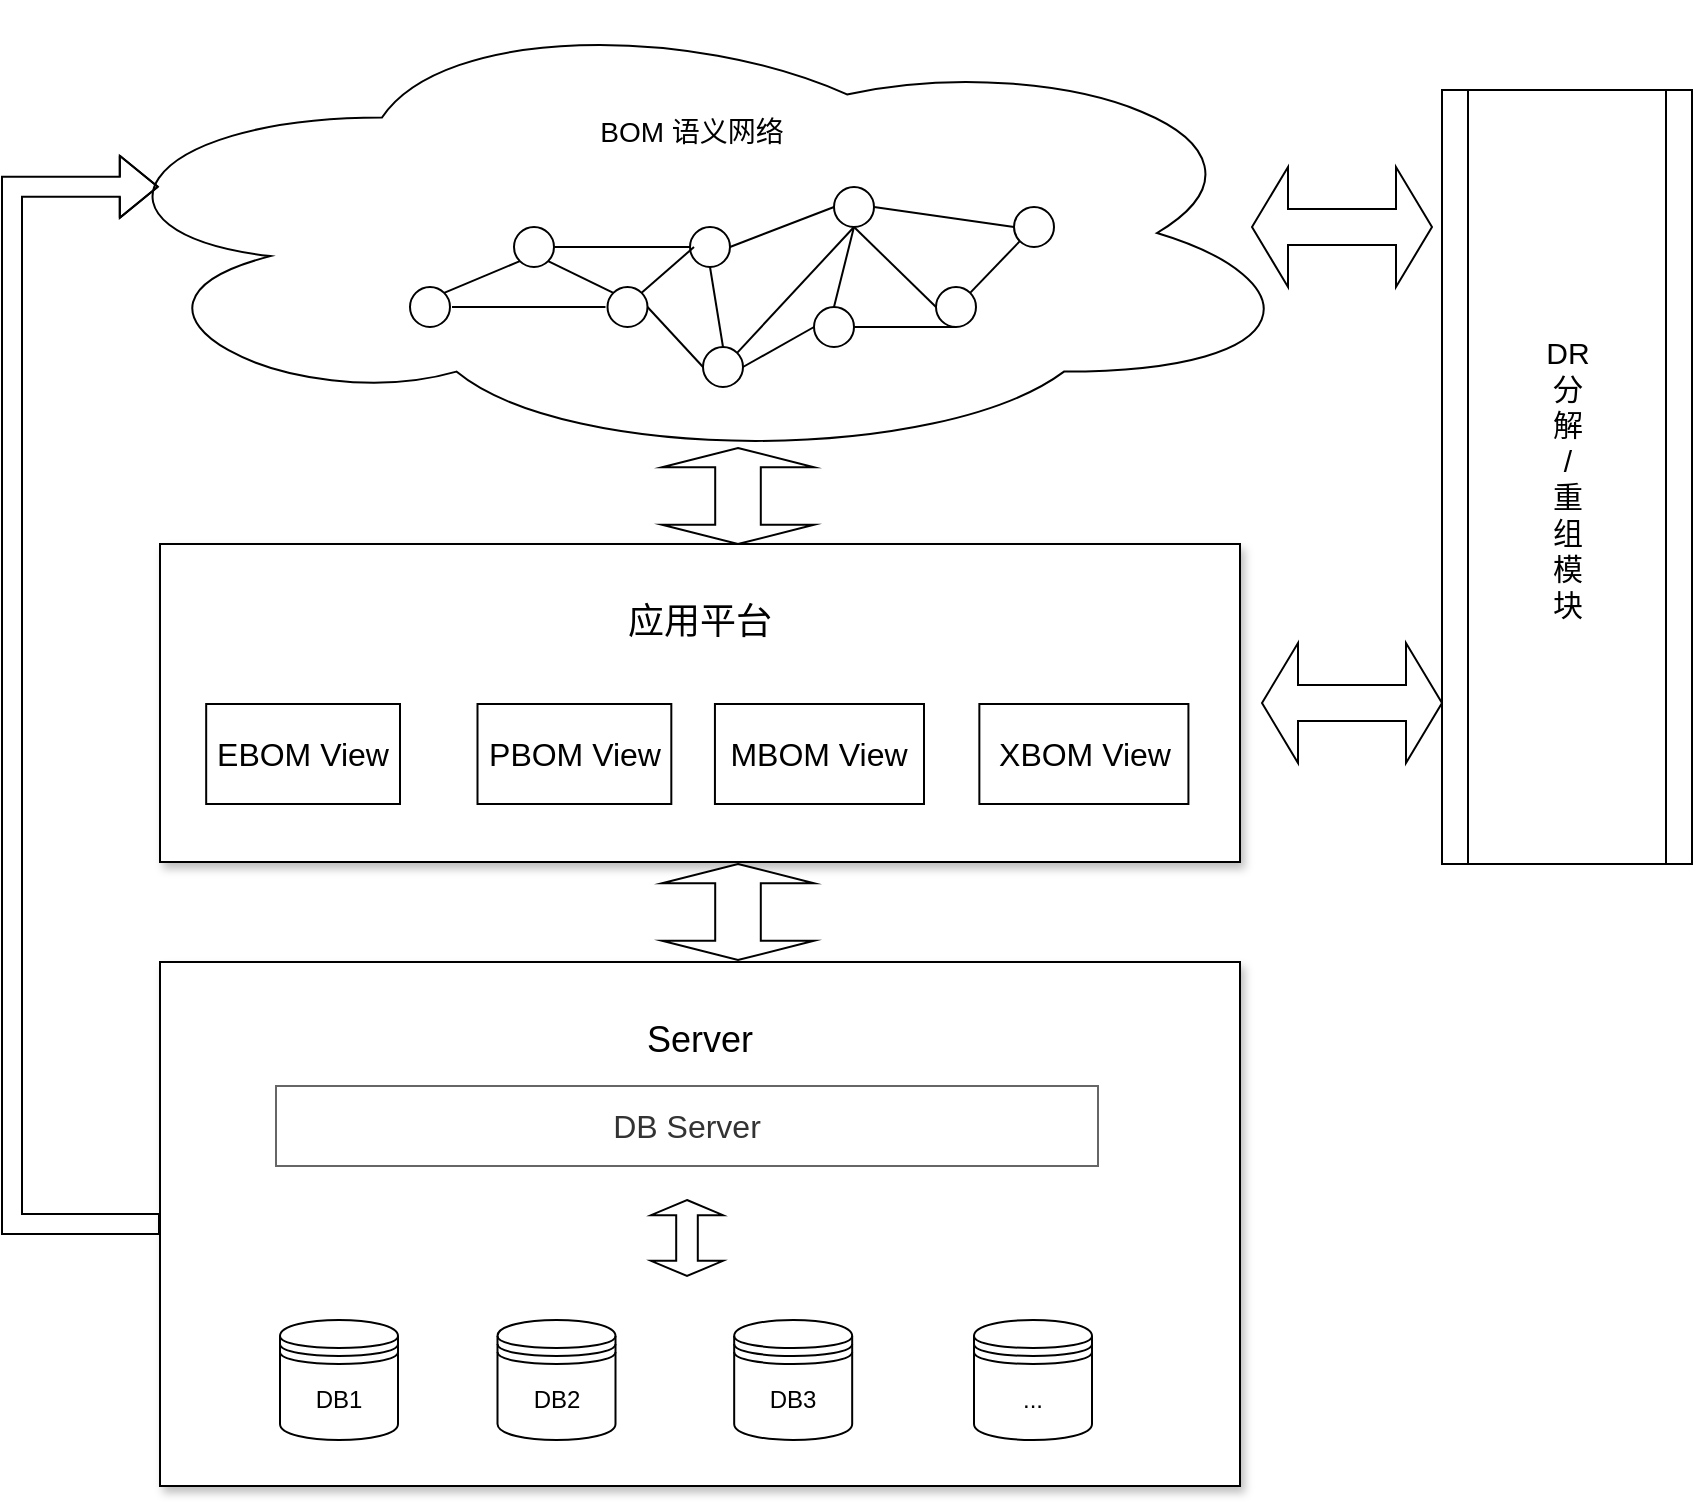 <mxfile version="17.0.0" type="github">
  <diagram id="wF1ed776lyYu1ONlH215" name="Page-1">
    <mxGraphModel dx="1297" dy="113" grid="1" gridSize="10" guides="1" tooltips="1" connect="1" arrows="1" fold="1" page="1" pageScale="1" pageWidth="827" pageHeight="1169" math="0" shadow="0">
      <root>
        <mxCell id="0" />
        <mxCell id="1" parent="0" />
        <mxCell id="866xvx7asvDeFkCteNUr-133" value="&lt;font style=&quot;font-size: 18px&quot;&gt;&lt;br&gt;应用平台&lt;/font&gt;" style="whiteSpace=wrap;html=1;shadow=1;fontSize=16;verticalAlign=top;" parent="1" vertex="1">
          <mxGeometry x="514" y="1440" width="540" height="159" as="geometry" />
        </mxCell>
        <mxCell id="866xvx7asvDeFkCteNUr-1" value="&lt;br style=&quot;font-size: 14px&quot;&gt;&lt;br style=&quot;font-size: 14px&quot;&gt;&lt;br style=&quot;font-size: 14px&quot;&gt;BOM 语义网络" style="ellipse;shape=cloud;whiteSpace=wrap;html=1;verticalAlign=top;fontSize=14;" parent="1" vertex="1">
          <mxGeometry x="470" y="1169" width="620" height="231" as="geometry" />
        </mxCell>
        <mxCell id="866xvx7asvDeFkCteNUr-2" value="" style="ellipse;whiteSpace=wrap;html=1;aspect=fixed;verticalAlign=middle;fillColor=none;strokeColor=#000000;" parent="1" vertex="1">
          <mxGeometry x="639" y="1311.5" width="20" height="20" as="geometry" />
        </mxCell>
        <mxCell id="866xvx7asvDeFkCteNUr-3" value="" style="ellipse;whiteSpace=wrap;html=1;aspect=fixed;verticalAlign=middle;fillColor=none;strokeColor=#000000;" parent="1" vertex="1">
          <mxGeometry x="691" y="1281.5" width="20" height="20" as="geometry" />
        </mxCell>
        <mxCell id="866xvx7asvDeFkCteNUr-4" value="" style="ellipse;whiteSpace=wrap;html=1;aspect=fixed;verticalAlign=middle;fillColor=none;strokeColor=#000000;" parent="1" vertex="1">
          <mxGeometry x="941" y="1271.5" width="20" height="20" as="geometry" />
        </mxCell>
        <mxCell id="866xvx7asvDeFkCteNUr-5" value="" style="ellipse;whiteSpace=wrap;html=1;aspect=fixed;verticalAlign=middle;fillColor=none;strokeColor=#000000;fontColor=#333333;" parent="1" vertex="1">
          <mxGeometry x="902" y="1311.5" width="20" height="20" as="geometry" />
        </mxCell>
        <mxCell id="866xvx7asvDeFkCteNUr-6" value="" style="ellipse;whiteSpace=wrap;html=1;aspect=fixed;verticalAlign=middle;fillColor=none;strokeColor=#000000;" parent="1" vertex="1">
          <mxGeometry x="841" y="1321.5" width="20" height="20" as="geometry" />
        </mxCell>
        <mxCell id="866xvx7asvDeFkCteNUr-7" value="" style="ellipse;whiteSpace=wrap;html=1;aspect=fixed;verticalAlign=middle;fillColor=none;strokeColor=#000000;fontColor=#333333;" parent="1" vertex="1">
          <mxGeometry x="785.5" y="1341.5" width="20" height="20" as="geometry" />
        </mxCell>
        <mxCell id="866xvx7asvDeFkCteNUr-8" value="" style="ellipse;whiteSpace=wrap;html=1;aspect=fixed;verticalAlign=middle;fillColor=none;strokeColor=#000000;" parent="1" vertex="1">
          <mxGeometry x="779" y="1281.5" width="20" height="20" as="geometry" />
        </mxCell>
        <mxCell id="866xvx7asvDeFkCteNUr-9" value="" style="ellipse;whiteSpace=wrap;html=1;aspect=fixed;verticalAlign=middle;fillColor=none;strokeColor=#000000;" parent="1" vertex="1">
          <mxGeometry x="737.75" y="1311.5" width="20" height="20" as="geometry" />
        </mxCell>
        <mxCell id="866xvx7asvDeFkCteNUr-10" value="" style="ellipse;whiteSpace=wrap;html=1;aspect=fixed;verticalAlign=middle;fillColor=none;strokeColor=#000000;" parent="1" vertex="1">
          <mxGeometry x="851" y="1261.5" width="20" height="20" as="geometry" />
        </mxCell>
        <mxCell id="866xvx7asvDeFkCteNUr-11" value="" style="endArrow=none;html=1;exitX=1;exitY=0.5;exitDx=0;exitDy=0;entryX=0;entryY=0.5;entryDx=0;entryDy=0;" parent="1" source="866xvx7asvDeFkCteNUr-3" target="866xvx7asvDeFkCteNUr-8" edge="1">
          <mxGeometry width="50" height="50" relative="1" as="geometry">
            <mxPoint x="791" y="1311.5" as="sourcePoint" />
            <mxPoint x="841" y="1261.5" as="targetPoint" />
          </mxGeometry>
        </mxCell>
        <mxCell id="866xvx7asvDeFkCteNUr-12" value="" style="endArrow=none;html=1;entryX=0;entryY=0.5;entryDx=0;entryDy=0;" parent="1" edge="1">
          <mxGeometry width="50" height="50" relative="1" as="geometry">
            <mxPoint x="660" y="1321.5" as="sourcePoint" />
            <mxPoint x="736.75" y="1321.5" as="targetPoint" />
          </mxGeometry>
        </mxCell>
        <mxCell id="866xvx7asvDeFkCteNUr-13" value="" style="endArrow=none;html=1;exitX=1;exitY=0;exitDx=0;exitDy=0;entryX=0;entryY=1;entryDx=0;entryDy=0;" parent="1" source="866xvx7asvDeFkCteNUr-2" target="866xvx7asvDeFkCteNUr-3" edge="1">
          <mxGeometry width="50" height="50" relative="1" as="geometry">
            <mxPoint x="791" y="1311.5" as="sourcePoint" />
            <mxPoint x="841" y="1261.5" as="targetPoint" />
          </mxGeometry>
        </mxCell>
        <mxCell id="866xvx7asvDeFkCteNUr-14" value="" style="endArrow=none;html=1;exitX=1;exitY=1;exitDx=0;exitDy=0;entryX=0;entryY=0;entryDx=0;entryDy=0;" parent="1" source="866xvx7asvDeFkCteNUr-3" target="866xvx7asvDeFkCteNUr-9" edge="1">
          <mxGeometry width="50" height="50" relative="1" as="geometry">
            <mxPoint x="791" y="1311.5" as="sourcePoint" />
            <mxPoint x="841" y="1261.5" as="targetPoint" />
          </mxGeometry>
        </mxCell>
        <mxCell id="866xvx7asvDeFkCteNUr-15" value="" style="endArrow=none;html=1;exitX=1;exitY=0;exitDx=0;exitDy=0;" parent="1" source="866xvx7asvDeFkCteNUr-9" edge="1">
          <mxGeometry width="50" height="50" relative="1" as="geometry">
            <mxPoint x="791" y="1311.5" as="sourcePoint" />
            <mxPoint x="781" y="1291.5" as="targetPoint" />
          </mxGeometry>
        </mxCell>
        <mxCell id="866xvx7asvDeFkCteNUr-16" value="" style="endArrow=none;html=1;exitX=0.5;exitY=1;exitDx=0;exitDy=0;entryX=0.5;entryY=0;entryDx=0;entryDy=0;" parent="1" source="866xvx7asvDeFkCteNUr-8" target="866xvx7asvDeFkCteNUr-7" edge="1">
          <mxGeometry width="50" height="50" relative="1" as="geometry">
            <mxPoint x="791" y="1311.5" as="sourcePoint" />
            <mxPoint x="841" y="1261.5" as="targetPoint" />
          </mxGeometry>
        </mxCell>
        <mxCell id="866xvx7asvDeFkCteNUr-17" value="" style="endArrow=none;html=1;exitX=1;exitY=0.5;exitDx=0;exitDy=0;entryX=0;entryY=0.5;entryDx=0;entryDy=0;" parent="1" source="866xvx7asvDeFkCteNUr-9" target="866xvx7asvDeFkCteNUr-7" edge="1">
          <mxGeometry width="50" height="50" relative="1" as="geometry">
            <mxPoint x="791" y="1311.5" as="sourcePoint" />
            <mxPoint x="841" y="1261.5" as="targetPoint" />
          </mxGeometry>
        </mxCell>
        <mxCell id="866xvx7asvDeFkCteNUr-18" value="" style="endArrow=none;html=1;exitX=1;exitY=0.5;exitDx=0;exitDy=0;entryX=0;entryY=0.5;entryDx=0;entryDy=0;" parent="1" source="866xvx7asvDeFkCteNUr-8" target="866xvx7asvDeFkCteNUr-10" edge="1">
          <mxGeometry width="50" height="50" relative="1" as="geometry">
            <mxPoint x="791" y="1311.5" as="sourcePoint" />
            <mxPoint x="841" y="1261.5" as="targetPoint" />
          </mxGeometry>
        </mxCell>
        <mxCell id="866xvx7asvDeFkCteNUr-19" value="" style="endArrow=none;html=1;exitX=1;exitY=0;exitDx=0;exitDy=0;entryX=0.5;entryY=1;entryDx=0;entryDy=0;" parent="1" source="866xvx7asvDeFkCteNUr-7" target="866xvx7asvDeFkCteNUr-10" edge="1">
          <mxGeometry width="50" height="50" relative="1" as="geometry">
            <mxPoint x="791" y="1311.5" as="sourcePoint" />
            <mxPoint x="841" y="1261.5" as="targetPoint" />
          </mxGeometry>
        </mxCell>
        <mxCell id="866xvx7asvDeFkCteNUr-20" value="" style="endArrow=none;html=1;entryX=0;entryY=0.5;entryDx=0;entryDy=0;exitX=0.5;exitY=1;exitDx=0;exitDy=0;" parent="1" source="866xvx7asvDeFkCteNUr-10" target="866xvx7asvDeFkCteNUr-5" edge="1">
          <mxGeometry width="50" height="50" relative="1" as="geometry">
            <mxPoint x="791" y="1311.5" as="sourcePoint" />
            <mxPoint x="841" y="1261.5" as="targetPoint" />
          </mxGeometry>
        </mxCell>
        <mxCell id="866xvx7asvDeFkCteNUr-21" value="" style="endArrow=none;html=1;entryX=0;entryY=0.5;entryDx=0;entryDy=0;exitX=1;exitY=0.5;exitDx=0;exitDy=0;" parent="1" source="866xvx7asvDeFkCteNUr-7" target="866xvx7asvDeFkCteNUr-6" edge="1">
          <mxGeometry width="50" height="50" relative="1" as="geometry">
            <mxPoint x="791" y="1311.5" as="sourcePoint" />
            <mxPoint x="841" y="1261.5" as="targetPoint" />
          </mxGeometry>
        </mxCell>
        <mxCell id="866xvx7asvDeFkCteNUr-22" value="" style="endArrow=none;html=1;entryX=0.5;entryY=1;entryDx=0;entryDy=0;exitX=1;exitY=0.5;exitDx=0;exitDy=0;" parent="1" source="866xvx7asvDeFkCteNUr-6" target="866xvx7asvDeFkCteNUr-5" edge="1">
          <mxGeometry width="50" height="50" relative="1" as="geometry">
            <mxPoint x="791" y="1311.5" as="sourcePoint" />
            <mxPoint x="841" y="1261.5" as="targetPoint" />
          </mxGeometry>
        </mxCell>
        <mxCell id="866xvx7asvDeFkCteNUr-23" value="" style="endArrow=none;html=1;exitX=0.5;exitY=0;exitDx=0;exitDy=0;" parent="1" source="866xvx7asvDeFkCteNUr-6" edge="1">
          <mxGeometry width="50" height="50" relative="1" as="geometry">
            <mxPoint x="791" y="1311.5" as="sourcePoint" />
            <mxPoint x="861" y="1281.5" as="targetPoint" />
          </mxGeometry>
        </mxCell>
        <mxCell id="866xvx7asvDeFkCteNUr-24" value="" style="endArrow=none;html=1;entryX=0;entryY=0.5;entryDx=0;entryDy=0;exitX=1;exitY=0.5;exitDx=0;exitDy=0;" parent="1" source="866xvx7asvDeFkCteNUr-10" target="866xvx7asvDeFkCteNUr-4" edge="1">
          <mxGeometry width="50" height="50" relative="1" as="geometry">
            <mxPoint x="791" y="1311.5" as="sourcePoint" />
            <mxPoint x="841" y="1261.5" as="targetPoint" />
          </mxGeometry>
        </mxCell>
        <mxCell id="866xvx7asvDeFkCteNUr-25" value="" style="endArrow=none;html=1;exitX=0;exitY=1;exitDx=0;exitDy=0;entryX=1;entryY=0;entryDx=0;entryDy=0;" parent="1" source="866xvx7asvDeFkCteNUr-4" target="866xvx7asvDeFkCteNUr-5" edge="1">
          <mxGeometry width="50" height="50" relative="1" as="geometry">
            <mxPoint x="791" y="1311.5" as="sourcePoint" />
            <mxPoint x="841" y="1261.5" as="targetPoint" />
          </mxGeometry>
        </mxCell>
        <mxCell id="866xvx7asvDeFkCteNUr-106" value="&lt;font style=&quot;font-size: 16px&quot;&gt;EBOM View&lt;/font&gt;" style="whiteSpace=wrap;html=1;shadow=0;fontSize=18;fillColor=none;strokeColor=#000000;verticalAlign=middle;" parent="1" vertex="1">
          <mxGeometry x="537.09" y="1520" width="96.91" height="50" as="geometry" />
        </mxCell>
        <mxCell id="866xvx7asvDeFkCteNUr-107" value="PBOM View" style="whiteSpace=wrap;html=1;shadow=0;fontSize=16;fillColor=none;strokeColor=#000000;verticalAlign=middle;" parent="1" vertex="1">
          <mxGeometry x="672.75" y="1520" width="96.91" height="50" as="geometry" />
        </mxCell>
        <mxCell id="866xvx7asvDeFkCteNUr-108" value="&lt;font style=&quot;font-size: 16px&quot;&gt;M&lt;/font&gt;BOM View" style="whiteSpace=wrap;html=1;shadow=0;fontSize=16;fillColor=none;strokeColor=#000000;verticalAlign=middle;" parent="1" vertex="1">
          <mxGeometry x="791.47" y="1520" width="104.53" height="50" as="geometry" />
        </mxCell>
        <mxCell id="XBNtNL50qVj8fMVS0bAr-9" style="edgeStyle=orthogonalEdgeStyle;rounded=0;orthogonalLoop=1;jettySize=auto;html=1;entryX=0.07;entryY=0.4;entryDx=0;entryDy=0;entryPerimeter=0;fontSize=14;shape=flexArrow;strokeColor=default;fillColor=none;" edge="1" parent="1" source="866xvx7asvDeFkCteNUr-109" target="866xvx7asvDeFkCteNUr-1">
          <mxGeometry relative="1" as="geometry">
            <Array as="points">
              <mxPoint x="440" y="1780" />
              <mxPoint x="440" y="1261" />
            </Array>
          </mxGeometry>
        </mxCell>
        <mxCell id="866xvx7asvDeFkCteNUr-109" value="&lt;font style=&quot;font-size: 18px&quot;&gt;&lt;br&gt;Server&lt;/font&gt;" style="whiteSpace=wrap;html=1;shadow=1;fontSize=16;verticalAlign=top;" parent="1" vertex="1">
          <mxGeometry x="514" y="1649" width="540" height="262" as="geometry" />
        </mxCell>
        <mxCell id="866xvx7asvDeFkCteNUr-110" value="DB Server" style="whiteSpace=wrap;html=1;shadow=0;fontSize=16;fillColor=none;strokeColor=#666666;verticalAlign=middle;fontColor=#333333;" parent="1" vertex="1">
          <mxGeometry x="572" y="1711" width="411" height="40" as="geometry" />
        </mxCell>
        <mxCell id="866xvx7asvDeFkCteNUr-129" value="" style="shape=doubleArrow;whiteSpace=wrap;html=1;fontSize=10;verticalAlign=top;direction=south;" parent="1" vertex="1">
          <mxGeometry x="759.5" y="1768" width="36" height="38" as="geometry" />
        </mxCell>
        <mxCell id="866xvx7asvDeFkCteNUr-132" value="" style="shape=doubleArrow;whiteSpace=wrap;html=1;fontSize=10;verticalAlign=top;direction=south;" parent="1" vertex="1">
          <mxGeometry x="765" y="1392" width="76" height="48" as="geometry" />
        </mxCell>
        <mxCell id="866xvx7asvDeFkCteNUr-135" value="&lt;span style=&quot;font-size: 15px ; background-color: rgb(255 , 255 , 255)&quot;&gt;DR &lt;br&gt;分&lt;br&gt;解&lt;br&gt;/&lt;br&gt;重&lt;br&gt;组&lt;br&gt;模&lt;br&gt;块&lt;/span&gt;" style="shape=process;whiteSpace=wrap;html=1;backgroundOutline=1;fontSize=10;verticalAlign=middle;" parent="1" vertex="1">
          <mxGeometry x="1155" y="1213" width="125" height="387" as="geometry" />
        </mxCell>
        <mxCell id="XBNtNL50qVj8fMVS0bAr-1" value="DB1" style="shape=datastore;whiteSpace=wrap;html=1;" vertex="1" parent="1">
          <mxGeometry x="574" y="1828" width="59" height="60" as="geometry" />
        </mxCell>
        <mxCell id="XBNtNL50qVj8fMVS0bAr-2" value="DB2" style="shape=datastore;whiteSpace=wrap;html=1;" vertex="1" parent="1">
          <mxGeometry x="682.75" y="1828" width="59" height="60" as="geometry" />
        </mxCell>
        <mxCell id="XBNtNL50qVj8fMVS0bAr-3" value="DB3" style="shape=datastore;whiteSpace=wrap;html=1;" vertex="1" parent="1">
          <mxGeometry x="801.09" y="1828" width="59" height="60" as="geometry" />
        </mxCell>
        <mxCell id="XBNtNL50qVj8fMVS0bAr-4" value="..." style="shape=datastore;whiteSpace=wrap;html=1;" vertex="1" parent="1">
          <mxGeometry x="921" y="1828" width="59" height="60" as="geometry" />
        </mxCell>
        <mxCell id="XBNtNL50qVj8fMVS0bAr-5" value="&lt;font style=&quot;font-size: 16px&quot;&gt;X&lt;/font&gt;BOM View" style="whiteSpace=wrap;html=1;shadow=0;fontSize=16;fillColor=none;strokeColor=#000000;verticalAlign=middle;" vertex="1" parent="1">
          <mxGeometry x="923.68" y="1520" width="104.53" height="50" as="geometry" />
        </mxCell>
        <mxCell id="XBNtNL50qVj8fMVS0bAr-7" value="" style="shape=doubleArrow;whiteSpace=wrap;html=1;shadow=0;fontSize=14;strokeColor=#000000;fillColor=none;" vertex="1" parent="1">
          <mxGeometry x="1065" y="1489.5" width="90" height="60" as="geometry" />
        </mxCell>
        <mxCell id="XBNtNL50qVj8fMVS0bAr-8" value="" style="shape=doubleArrow;whiteSpace=wrap;html=1;shadow=0;fontSize=14;strokeColor=#000000;fillColor=none;" vertex="1" parent="1">
          <mxGeometry x="1060" y="1251.5" width="90" height="60" as="geometry" />
        </mxCell>
        <mxCell id="XBNtNL50qVj8fMVS0bAr-11" value="" style="shape=doubleArrow;whiteSpace=wrap;html=1;fontSize=10;verticalAlign=top;direction=south;" vertex="1" parent="1">
          <mxGeometry x="765" y="1600" width="76" height="48" as="geometry" />
        </mxCell>
      </root>
    </mxGraphModel>
  </diagram>
</mxfile>
